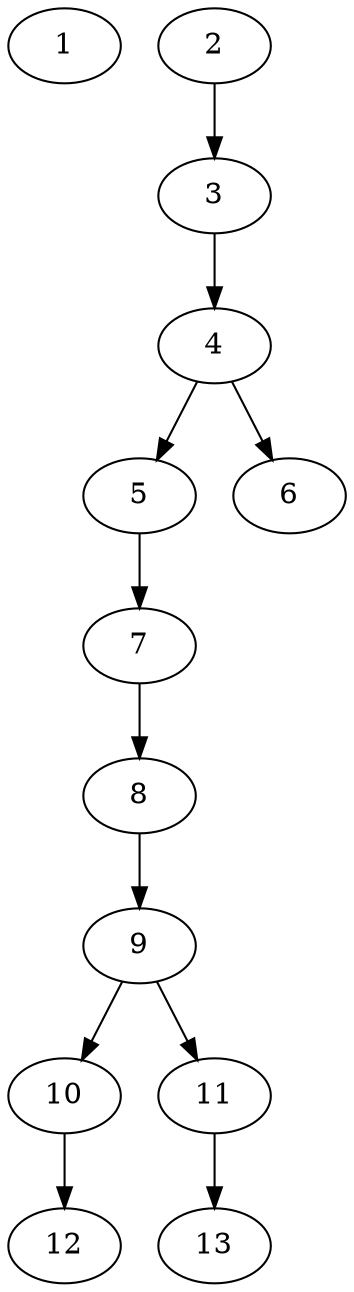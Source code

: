 // DAG (tier=1-easy, mode=compute, n=13, ccr=0.254, fat=0.371, density=0.384, regular=0.609, jump=0.090, mindata=262144, maxdata=2097152)
// DAG automatically generated by daggen at Sun Aug 24 16:33:32 2025
// /home/ermia/Project/Environments/daggen/bin/daggen --dot --ccr 0.254 --fat 0.371 --regular 0.609 --density 0.384 --jump 0.090 --mindata 262144 --maxdata 2097152 -n 13 
digraph G {
  1 [size="10710490567848544", alpha="0.09", expect_size="5355245283924272"]
  2 [size="135211907162109", alpha="0.07", expect_size="67605953581054"]
  2 -> 3 [size ="2773483520000"]
  3 [size="2032398982470172672", alpha="0.05", expect_size="1016199491235086336"]
  3 -> 4 [size ="12835987914752"]
  4 [size="6168600254720507904", alpha="0.19", expect_size="3084300127360253952"]
  4 -> 5 [size ="26907978498048"]
  4 -> 6 [size ="26907978498048"]
  5 [size="398378748498672", alpha="0.17", expect_size="199189374249336"]
  5 -> 7 [size ="14972792864768"]
  6 [size="11029098196632154", alpha="0.14", expect_size="5514549098316077"]
  7 [size="8726763733215904", alpha="0.17", expect_size="4363381866607952"]
  7 -> 8 [size ="12200693465088"]
  8 [size="2262371626576248832", alpha="0.17", expect_size="1131185813288124416"]
  8 -> 9 [size ="13786878574592"]
  9 [size="14945865734891716", alpha="0.17", expect_size="7472932867445858"]
  9 -> 10 [size ="18374406963200"]
  9 -> 11 [size ="18374406963200"]
  10 [size="7803487374930870272", alpha="0.10", expect_size="3901743687465435136"]
  10 -> 12 [size ="31473797169152"]
  11 [size="558043451501838336", alpha="0.03", expect_size="279021725750919168"]
  11 -> 13 [size ="5422530428928"]
  12 [size="376900735713233", alpha="0.06", expect_size="188450367856616"]
  13 [size="769591289962721", alpha="0.00", expect_size="384795644981360"]
}